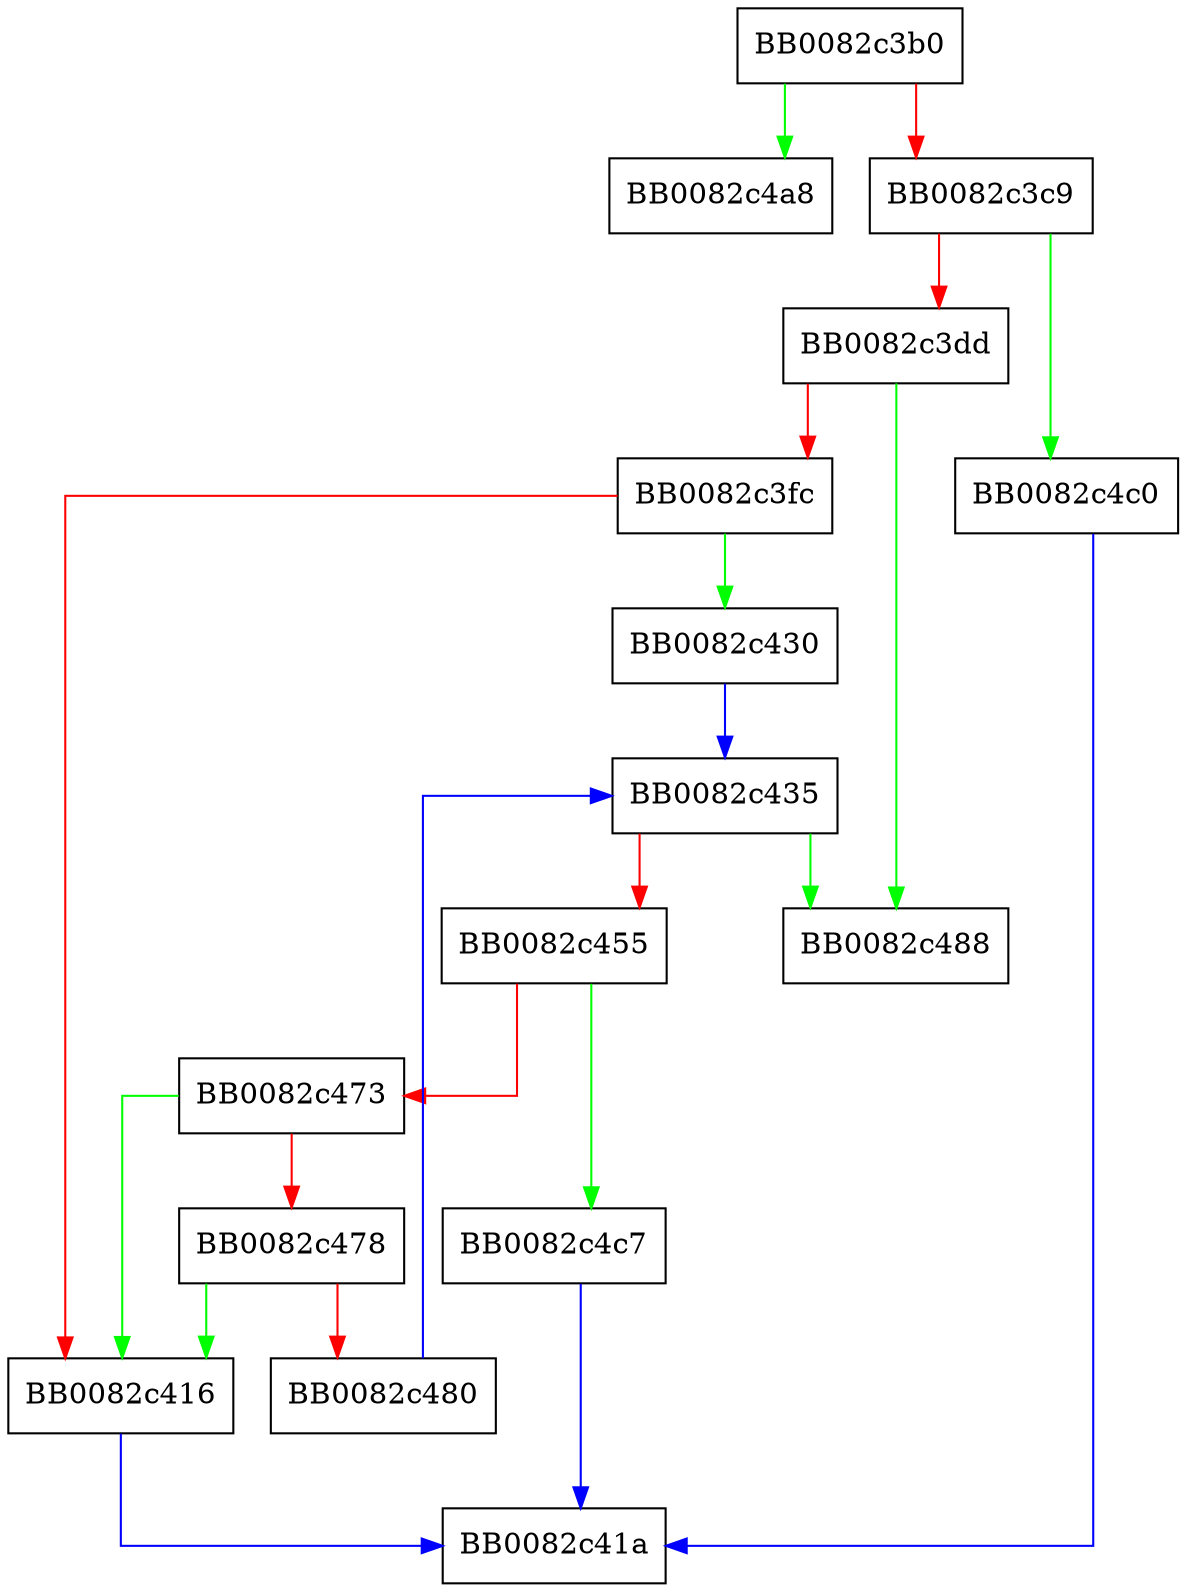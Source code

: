 digraph ossl_rand_range_uint32 {
  node [shape="box"];
  graph [splines=ortho];
  BB0082c3b0 -> BB0082c4a8 [color="green"];
  BB0082c3b0 -> BB0082c3c9 [color="red"];
  BB0082c3c9 -> BB0082c4c0 [color="green"];
  BB0082c3c9 -> BB0082c3dd [color="red"];
  BB0082c3dd -> BB0082c488 [color="green"];
  BB0082c3dd -> BB0082c3fc [color="red"];
  BB0082c3fc -> BB0082c430 [color="green"];
  BB0082c3fc -> BB0082c416 [color="red"];
  BB0082c416 -> BB0082c41a [color="blue"];
  BB0082c430 -> BB0082c435 [color="blue"];
  BB0082c435 -> BB0082c488 [color="green"];
  BB0082c435 -> BB0082c455 [color="red"];
  BB0082c455 -> BB0082c4c7 [color="green"];
  BB0082c455 -> BB0082c473 [color="red"];
  BB0082c473 -> BB0082c416 [color="green"];
  BB0082c473 -> BB0082c478 [color="red"];
  BB0082c478 -> BB0082c416 [color="green"];
  BB0082c478 -> BB0082c480 [color="red"];
  BB0082c480 -> BB0082c435 [color="blue"];
  BB0082c4c0 -> BB0082c41a [color="blue"];
  BB0082c4c7 -> BB0082c41a [color="blue"];
}
